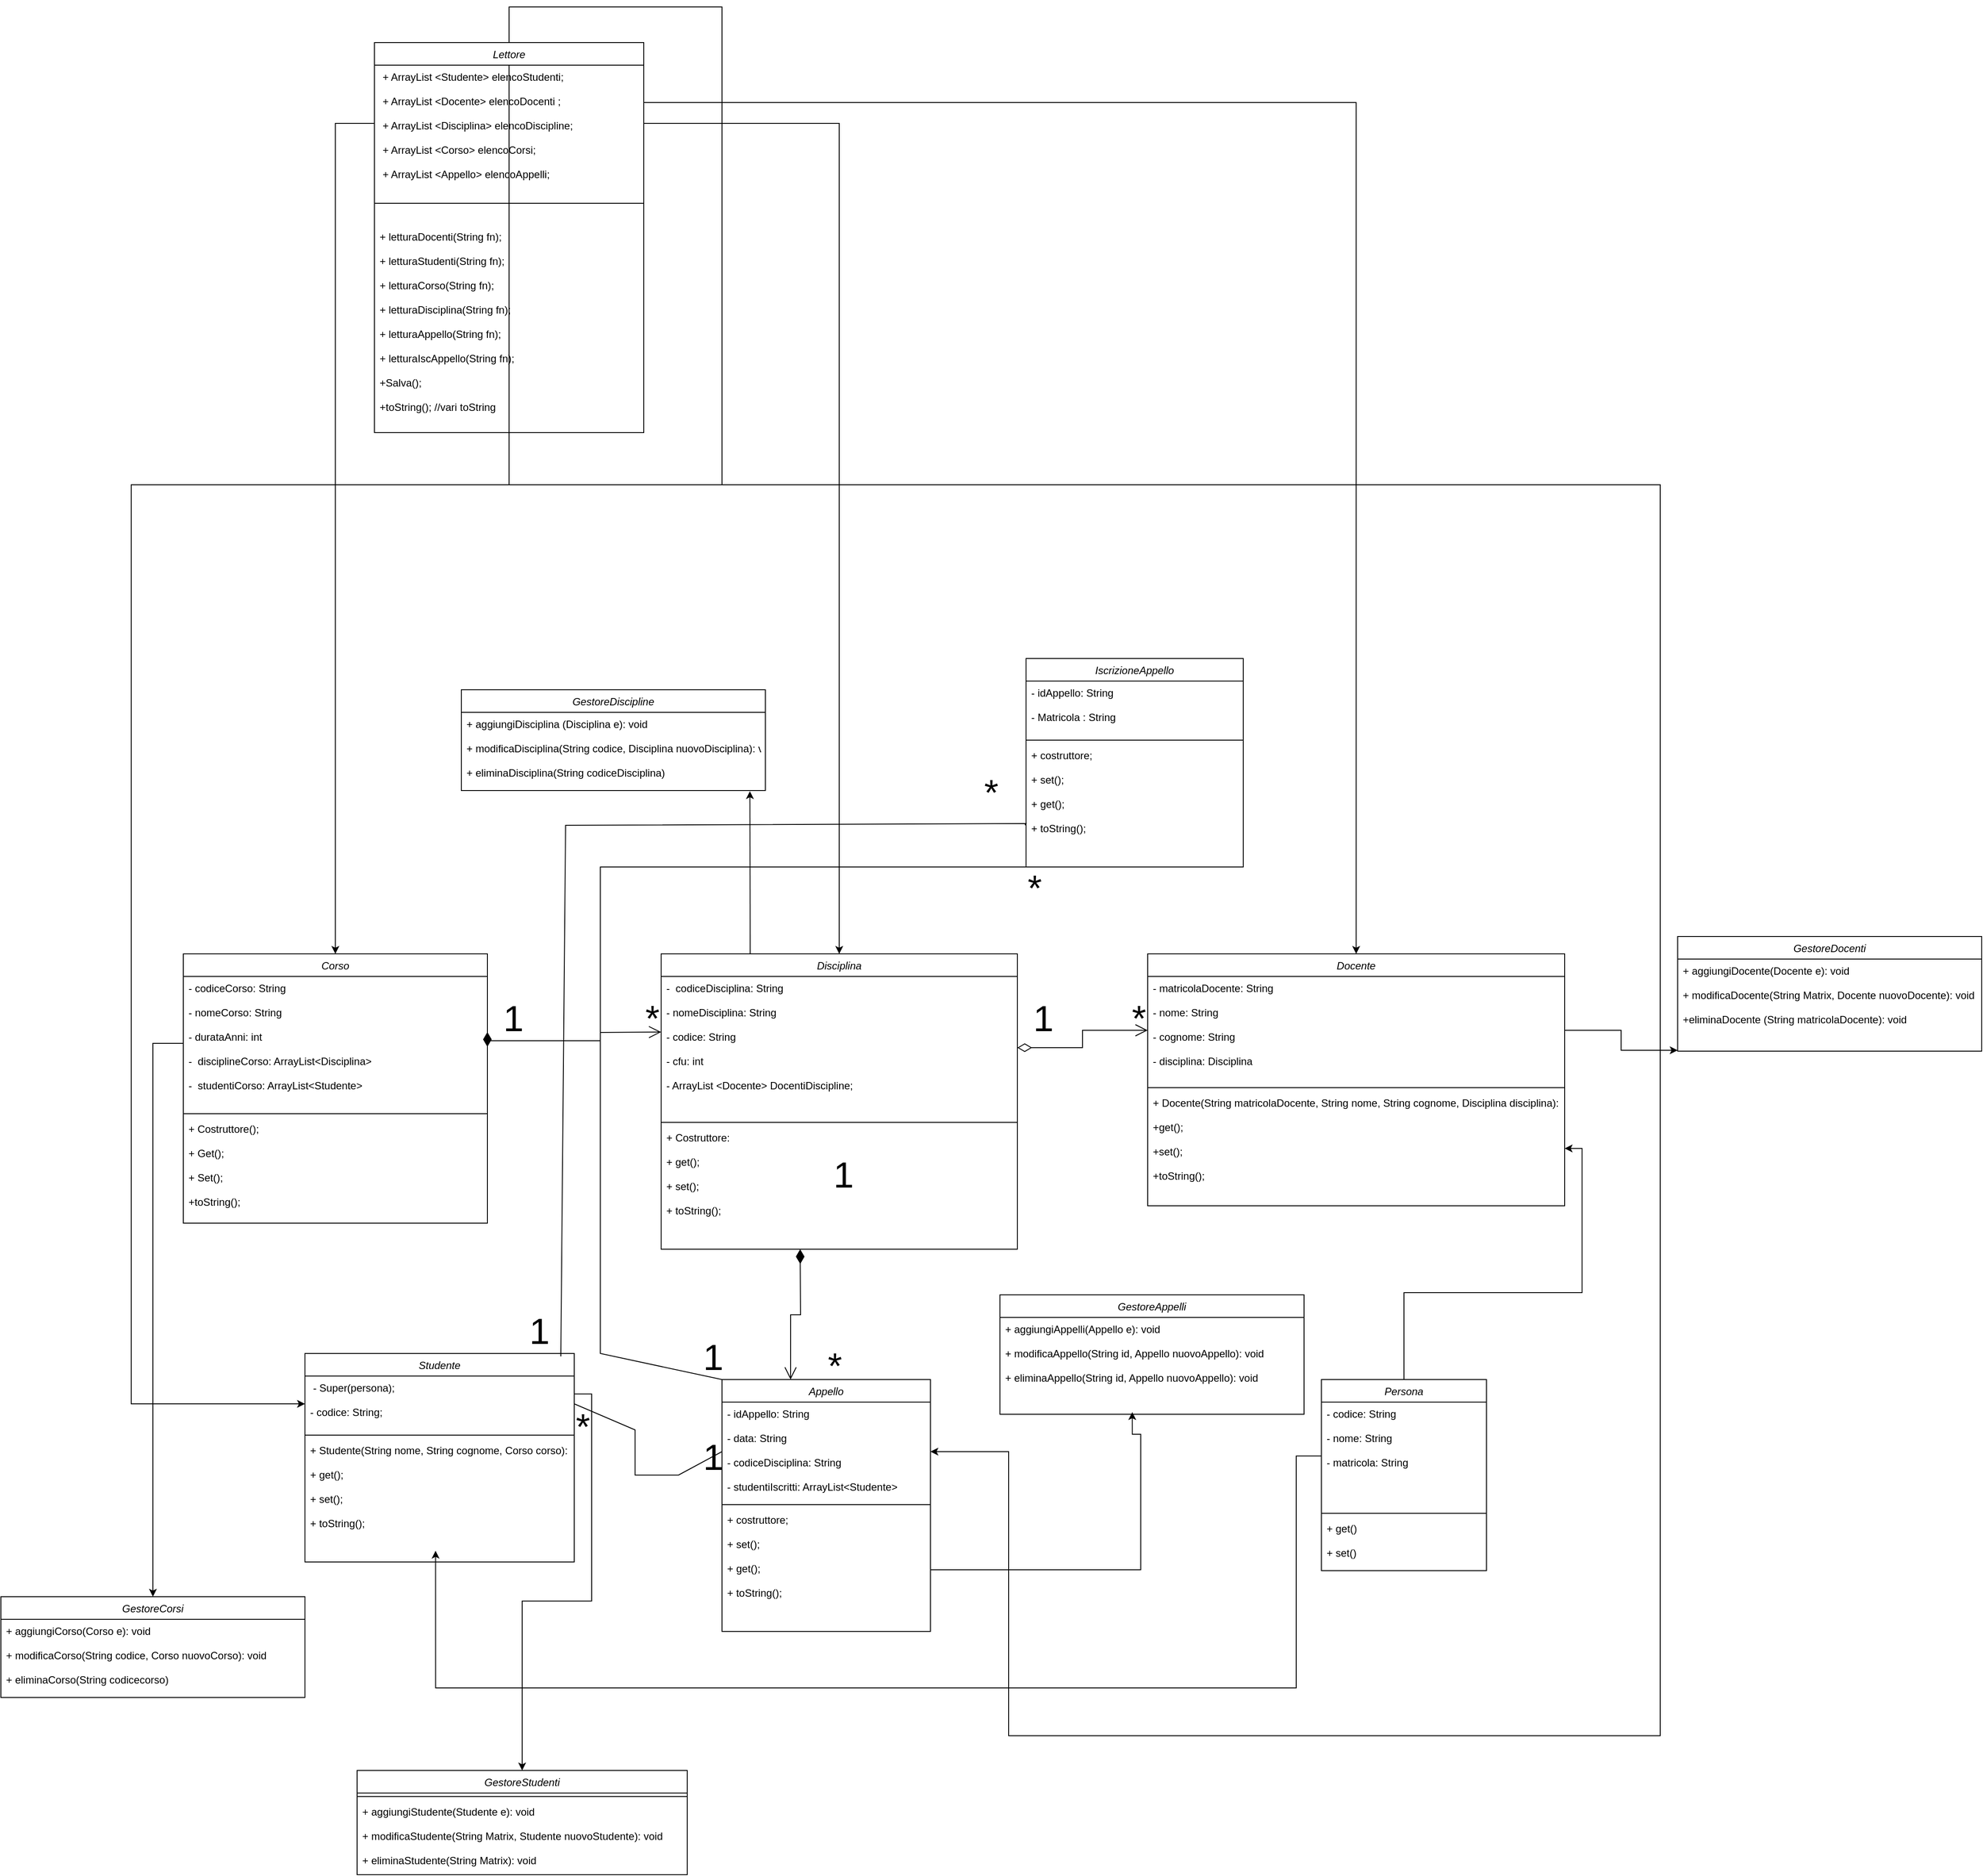 <mxfile version="27.0.6">
  <diagram id="C5RBs43oDa-KdzZeNtuy" name="Page-1">
    <mxGraphModel grid="1" page="1" gridSize="10" guides="1" tooltips="1" connect="1" arrows="1" fold="1" pageScale="1" pageWidth="827" pageHeight="1169" math="0" shadow="0">
      <root>
        <mxCell id="WIyWlLk6GJQsqaUBKTNV-0" />
        <mxCell id="WIyWlLk6GJQsqaUBKTNV-1" parent="WIyWlLk6GJQsqaUBKTNV-0" />
        <mxCell id="zkfFHV4jXpPFQw0GAbJ--0" value="Disciplina" style="swimlane;fontStyle=2;align=center;verticalAlign=top;childLayout=stackLayout;horizontal=1;startSize=26;horizontalStack=0;resizeParent=1;resizeLast=0;collapsible=1;marginBottom=0;rounded=0;shadow=0;strokeWidth=1;" vertex="1" parent="WIyWlLk6GJQsqaUBKTNV-1">
          <mxGeometry x="-50" y="-120" width="410" height="340" as="geometry">
            <mxRectangle x="230" y="140" width="160" height="26" as="alternateBounds" />
          </mxGeometry>
        </mxCell>
        <mxCell id="zkfFHV4jXpPFQw0GAbJ--1" value="-  codiceDisciplina: String&#xa;&#xa;- nomeDisciplina: String&#xa;&#xa;- codice: String&#xa;&#xa;- cfu: int &#xa;&#xa;- ArrayList &lt;Docente&gt; DocentiDiscipline;" style="text;align=left;verticalAlign=top;spacingLeft=4;spacingRight=4;overflow=hidden;rotatable=0;points=[[0,0.5],[1,0.5]];portConstraint=eastwest;" vertex="1" parent="zkfFHV4jXpPFQw0GAbJ--0">
          <mxGeometry y="26" width="410" height="164" as="geometry" />
        </mxCell>
        <mxCell id="zkfFHV4jXpPFQw0GAbJ--4" value="" style="line;html=1;strokeWidth=1;align=left;verticalAlign=middle;spacingTop=-1;spacingLeft=3;spacingRight=3;rotatable=0;labelPosition=right;points=[];portConstraint=eastwest;" vertex="1" parent="zkfFHV4jXpPFQw0GAbJ--0">
          <mxGeometry y="190" width="410" height="8" as="geometry" />
        </mxCell>
        <mxCell id="Ug77OD33-Xt861WnYOLY-26" value="" style="endArrow=open;html=1;endSize=12;startArrow=diamondThin;startSize=14;startFill=1;edgeStyle=orthogonalEdgeStyle;align=left;verticalAlign=bottom;rounded=0;entryX=0.329;entryY=0;entryDx=0;entryDy=0;entryPerimeter=0;" edge="1" parent="zkfFHV4jXpPFQw0GAbJ--0" target="B4jZNC6tcZOeHAw5ediB-4">
          <mxGeometry x="-1" y="3" relative="1" as="geometry">
            <mxPoint x="160" y="340" as="sourcePoint" />
            <mxPoint x="150" y="482.5" as="targetPoint" />
          </mxGeometry>
        </mxCell>
        <mxCell id="zkfFHV4jXpPFQw0GAbJ--5" value="+ Costruttore:&#xa;&#xa;+ get();&#xa;&#xa;+ set();&#xa;&#xa;+ toString();" style="text;align=left;verticalAlign=top;spacingLeft=4;spacingRight=4;overflow=hidden;rotatable=0;points=[[0,0.5],[1,0.5]];portConstraint=eastwest;" vertex="1" parent="zkfFHV4jXpPFQw0GAbJ--0">
          <mxGeometry y="198" width="410" height="112" as="geometry" />
        </mxCell>
        <mxCell id="B4jZNC6tcZOeHAw5ediB-12" value="Corso" style="swimlane;fontStyle=2;align=center;verticalAlign=top;childLayout=stackLayout;horizontal=1;startSize=26;horizontalStack=0;resizeParent=1;resizeLast=0;collapsible=1;marginBottom=0;rounded=0;shadow=0;strokeWidth=1;" vertex="1" parent="WIyWlLk6GJQsqaUBKTNV-1">
          <mxGeometry x="-600" y="-120" width="350" height="310" as="geometry">
            <mxRectangle x="230" y="140" width="160" height="26" as="alternateBounds" />
          </mxGeometry>
        </mxCell>
        <mxCell id="B4jZNC6tcZOeHAw5ediB-13" value="- codiceCorso: String&#xa;&#xa;- nomeCorso: String&#xa;&#xa;- durataAnni: int&#xa;&#xa;-  disciplineCorso: ArrayList&lt;Disciplina&gt;&#xa;&#xa;-  studentiCorso: ArrayList&lt;Studente&gt;&#xa;&#xa;&#xa;" style="text;align=left;verticalAlign=top;spacingLeft=4;spacingRight=4;overflow=hidden;rotatable=0;points=[[0,0.5],[1,0.5]];portConstraint=eastwest;" vertex="1" parent="B4jZNC6tcZOeHAw5ediB-12">
          <mxGeometry y="26" width="350" height="154" as="geometry" />
        </mxCell>
        <mxCell id="B4jZNC6tcZOeHAw5ediB-14" value="" style="line;html=1;strokeWidth=1;align=left;verticalAlign=middle;spacingTop=-1;spacingLeft=3;spacingRight=3;rotatable=0;labelPosition=right;points=[];portConstraint=eastwest;" vertex="1" parent="B4jZNC6tcZOeHAw5ediB-12">
          <mxGeometry y="180" width="350" height="8" as="geometry" />
        </mxCell>
        <mxCell id="B4jZNC6tcZOeHAw5ediB-15" value="+ Costruttore();&#xa;&#xa;+ Get();&#xa;&#xa;+ Set();&#xa;&#xa;+toString();" style="text;align=left;verticalAlign=top;spacingLeft=4;spacingRight=4;overflow=hidden;rotatable=0;points=[[0,0.5],[1,0.5]];portConstraint=eastwest;" vertex="1" parent="B4jZNC6tcZOeHAw5ediB-12">
          <mxGeometry y="188" width="350" height="122" as="geometry" />
        </mxCell>
        <mxCell id="B4jZNC6tcZOeHAw5ediB-16" value="Studente" style="swimlane;fontStyle=2;align=center;verticalAlign=top;childLayout=stackLayout;horizontal=1;startSize=26;horizontalStack=0;resizeParent=1;resizeLast=0;collapsible=1;marginBottom=0;rounded=0;shadow=0;strokeWidth=1;" vertex="1" parent="WIyWlLk6GJQsqaUBKTNV-1">
          <mxGeometry x="-460" y="340" width="310" height="240" as="geometry">
            <mxRectangle x="230" y="140" width="160" height="26" as="alternateBounds" />
          </mxGeometry>
        </mxCell>
        <mxCell id="B4jZNC6tcZOeHAw5ediB-17" value=" - Super(persona);&#xa;&#xa;- codice: String;" style="text;align=left;verticalAlign=top;spacingLeft=4;spacingRight=4;overflow=hidden;rotatable=0;points=[[0,0.5],[1,0.5]];portConstraint=eastwest;" vertex="1" parent="B4jZNC6tcZOeHAw5ediB-16">
          <mxGeometry y="26" width="310" height="64" as="geometry" />
        </mxCell>
        <mxCell id="B4jZNC6tcZOeHAw5ediB-18" value="" style="line;html=1;strokeWidth=1;align=left;verticalAlign=middle;spacingTop=-1;spacingLeft=3;spacingRight=3;rotatable=0;labelPosition=right;points=[];portConstraint=eastwest;" vertex="1" parent="B4jZNC6tcZOeHAw5ediB-16">
          <mxGeometry y="90" width="310" height="8" as="geometry" />
        </mxCell>
        <mxCell id="B4jZNC6tcZOeHAw5ediB-19" value="+ Studente(String nome, String cognome, Corso corso):&#xa;&#xa;+ get();&#xa;&#xa;+ set();&#xa;&#xa;+ toString();" style="text;align=left;verticalAlign=top;spacingLeft=4;spacingRight=4;overflow=hidden;rotatable=0;points=[[0,0.5],[1,0.5]];portConstraint=eastwest;" vertex="1" parent="B4jZNC6tcZOeHAw5ediB-16">
          <mxGeometry y="98" width="310" height="132" as="geometry" />
        </mxCell>
        <mxCell id="B4jZNC6tcZOeHAw5ediB-20" value="Docente" style="swimlane;fontStyle=2;align=center;verticalAlign=top;childLayout=stackLayout;horizontal=1;startSize=26;horizontalStack=0;resizeParent=1;resizeLast=0;collapsible=1;marginBottom=0;rounded=0;shadow=0;strokeWidth=1;" vertex="1" parent="WIyWlLk6GJQsqaUBKTNV-1">
          <mxGeometry x="510" y="-120" width="480" height="290" as="geometry">
            <mxRectangle x="230" y="140" width="160" height="26" as="alternateBounds" />
          </mxGeometry>
        </mxCell>
        <mxCell id="B4jZNC6tcZOeHAw5ediB-21" value="- matricolaDocente: String&#xa;&#xa;- nome: String&#xa;&#xa;- cognome: String&#xa;&#xa;- disciplina: Disciplina&#xa;&#xa;" style="text;align=left;verticalAlign=top;spacingLeft=4;spacingRight=4;overflow=hidden;rotatable=0;points=[[0,0.5],[1,0.5]];portConstraint=eastwest;" vertex="1" parent="B4jZNC6tcZOeHAw5ediB-20">
          <mxGeometry y="26" width="480" height="124" as="geometry" />
        </mxCell>
        <mxCell id="B4jZNC6tcZOeHAw5ediB-22" value="" style="line;html=1;strokeWidth=1;align=left;verticalAlign=middle;spacingTop=-1;spacingLeft=3;spacingRight=3;rotatable=0;labelPosition=right;points=[];portConstraint=eastwest;" vertex="1" parent="B4jZNC6tcZOeHAw5ediB-20">
          <mxGeometry y="150" width="480" height="8" as="geometry" />
        </mxCell>
        <mxCell id="B4jZNC6tcZOeHAw5ediB-23" value="+ Docente(String matricolaDocente, String nome, String cognome, Disciplina disciplina):&#xa;&#xa;+get();&#xa;&#xa;+set();&#xa;&#xa;+toString();" style="text;align=left;verticalAlign=top;spacingLeft=4;spacingRight=4;overflow=hidden;rotatable=0;points=[[0,0.5],[1,0.5]];portConstraint=eastwest;" vertex="1" parent="B4jZNC6tcZOeHAw5ediB-20">
          <mxGeometry y="158" width="480" height="132" as="geometry" />
        </mxCell>
        <mxCell id="B4jZNC6tcZOeHAw5ediB-4" value="Appello" style="swimlane;fontStyle=2;align=center;verticalAlign=top;childLayout=stackLayout;horizontal=1;startSize=26;horizontalStack=0;resizeParent=1;resizeLast=0;collapsible=1;marginBottom=0;rounded=0;shadow=0;strokeWidth=1;" vertex="1" parent="WIyWlLk6GJQsqaUBKTNV-1">
          <mxGeometry x="20" y="370" width="240" height="290" as="geometry">
            <mxRectangle x="230" y="140" width="160" height="26" as="alternateBounds" />
          </mxGeometry>
        </mxCell>
        <mxCell id="B4jZNC6tcZOeHAw5ediB-5" value="- idAppello: String&#xa;&#xa;- data: String&#xa;&#xa;- codiceDisciplina: String&#xa;&#xa;- studentiIscritti: ArrayList&lt;Studente&gt;&#xa;&#xa;&#xa;&#xa;&#xa;" style="text;align=left;verticalAlign=top;spacingLeft=4;spacingRight=4;overflow=hidden;rotatable=0;points=[[0,0.5],[1,0.5]];portConstraint=eastwest;" vertex="1" parent="B4jZNC6tcZOeHAw5ediB-4">
          <mxGeometry y="26" width="240" height="114" as="geometry" />
        </mxCell>
        <mxCell id="B4jZNC6tcZOeHAw5ediB-6" value="" style="line;html=1;strokeWidth=1;align=left;verticalAlign=middle;spacingTop=-1;spacingLeft=3;spacingRight=3;rotatable=0;labelPosition=right;points=[];portConstraint=eastwest;" vertex="1" parent="B4jZNC6tcZOeHAw5ediB-4">
          <mxGeometry y="140" width="240" height="8" as="geometry" />
        </mxCell>
        <mxCell id="B4jZNC6tcZOeHAw5ediB-7" value="+ costruttore;&#xa;&#xa;+ set();&#xa;&#xa;+ get();&#xa;&#xa;+ toString();" style="text;align=left;verticalAlign=top;spacingLeft=4;spacingRight=4;overflow=hidden;rotatable=0;points=[[0,0.5],[1,0.5]];portConstraint=eastwest;" vertex="1" parent="B4jZNC6tcZOeHAw5ediB-4">
          <mxGeometry y="148" width="240" height="142" as="geometry" />
        </mxCell>
        <mxCell id="Z2SYOrlgfdbO6bevWTvm-11" style="edgeStyle=orthogonalEdgeStyle;rounded=0;orthogonalLoop=1;jettySize=auto;html=1;exitX=0.5;exitY=0;exitDx=0;exitDy=0;" edge="1" parent="WIyWlLk6GJQsqaUBKTNV-1" source="Z2SYOrlgfdbO6bevWTvm-2" target="B4jZNC6tcZOeHAw5ediB-23">
          <mxGeometry relative="1" as="geometry" />
        </mxCell>
        <mxCell id="Z2SYOrlgfdbO6bevWTvm-2" value="Persona" style="swimlane;fontStyle=2;align=center;verticalAlign=top;childLayout=stackLayout;horizontal=1;startSize=26;horizontalStack=0;resizeParent=1;resizeLast=0;collapsible=1;marginBottom=0;rounded=0;shadow=0;strokeWidth=1;" vertex="1" parent="WIyWlLk6GJQsqaUBKTNV-1">
          <mxGeometry x="710" y="370" width="190" height="220" as="geometry">
            <mxRectangle x="230" y="140" width="160" height="26" as="alternateBounds" />
          </mxGeometry>
        </mxCell>
        <mxCell id="Z2SYOrlgfdbO6bevWTvm-3" value="- codice: String&#xa;&#xa;- nome: String&#xa;&#xa;- matricola: String" style="text;align=left;verticalAlign=top;spacingLeft=4;spacingRight=4;overflow=hidden;rotatable=0;points=[[0,0.5],[1,0.5]];portConstraint=eastwest;" vertex="1" parent="Z2SYOrlgfdbO6bevWTvm-2">
          <mxGeometry y="26" width="190" height="124" as="geometry" />
        </mxCell>
        <mxCell id="Z2SYOrlgfdbO6bevWTvm-4" value="" style="line;html=1;strokeWidth=1;align=left;verticalAlign=middle;spacingTop=-1;spacingLeft=3;spacingRight=3;rotatable=0;labelPosition=right;points=[];portConstraint=eastwest;" vertex="1" parent="Z2SYOrlgfdbO6bevWTvm-2">
          <mxGeometry y="150" width="190" height="8" as="geometry" />
        </mxCell>
        <mxCell id="Z2SYOrlgfdbO6bevWTvm-5" value="+ get()&#xa;&#xa;+ set()" style="text;align=left;verticalAlign=top;spacingLeft=4;spacingRight=4;overflow=hidden;rotatable=0;points=[[0,0.5],[1,0.5]];portConstraint=eastwest;" vertex="1" parent="Z2SYOrlgfdbO6bevWTvm-2">
          <mxGeometry y="158" width="190" height="62" as="geometry" />
        </mxCell>
        <mxCell id="Z2SYOrlgfdbO6bevWTvm-12" style="edgeStyle=orthogonalEdgeStyle;rounded=0;orthogonalLoop=1;jettySize=auto;html=1;exitX=0;exitY=0.5;exitDx=0;exitDy=0;entryX=0.485;entryY=0.978;entryDx=0;entryDy=0;entryPerimeter=0;" edge="1" parent="WIyWlLk6GJQsqaUBKTNV-1" source="Z2SYOrlgfdbO6bevWTvm-3" target="B4jZNC6tcZOeHAw5ediB-19">
          <mxGeometry relative="1" as="geometry">
            <mxPoint x="-530" y="550" as="targetPoint" />
            <Array as="points">
              <mxPoint x="681" y="458" />
              <mxPoint x="681" y="725" />
              <mxPoint x="-310" y="725" />
            </Array>
          </mxGeometry>
        </mxCell>
        <mxCell id="Z2SYOrlgfdbO6bevWTvm-19" value="1" style="text;strokeColor=none;align=center;fillColor=none;html=1;verticalAlign=middle;whiteSpace=wrap;rounded=0;fontSize=42;" vertex="1" parent="WIyWlLk6GJQsqaUBKTNV-1">
          <mxGeometry x="-250" y="-60" width="60" height="30" as="geometry" />
        </mxCell>
        <mxCell id="Z2SYOrlgfdbO6bevWTvm-20" value="*" style="text;strokeColor=none;align=center;fillColor=none;html=1;verticalAlign=middle;whiteSpace=wrap;rounded=0;strokeWidth=4;fontSize=42;" vertex="1" parent="WIyWlLk6GJQsqaUBKTNV-1">
          <mxGeometry x="-90" y="-60" width="60" height="30" as="geometry" />
        </mxCell>
        <mxCell id="Z2SYOrlgfdbO6bevWTvm-22" value="1" style="text;strokeColor=none;align=center;fillColor=none;html=1;verticalAlign=middle;whiteSpace=wrap;rounded=0;fontSize=42;" vertex="1" parent="WIyWlLk6GJQsqaUBKTNV-1">
          <mxGeometry x="360" y="-60" width="60" height="30" as="geometry" />
        </mxCell>
        <mxCell id="Z2SYOrlgfdbO6bevWTvm-23" value="*" style="text;strokeColor=none;align=center;fillColor=none;html=1;verticalAlign=middle;whiteSpace=wrap;rounded=0;strokeWidth=4;fontSize=42;" vertex="1" parent="WIyWlLk6GJQsqaUBKTNV-1">
          <mxGeometry x="470" y="-60" width="60" height="30" as="geometry" />
        </mxCell>
        <mxCell id="Z2SYOrlgfdbO6bevWTvm-29" value="" style="endArrow=none;html=1;rounded=0;exitX=1;exitY=0.5;exitDx=0;exitDy=0;entryX=0;entryY=0.5;entryDx=0;entryDy=0;" edge="1" parent="WIyWlLk6GJQsqaUBKTNV-1" source="B4jZNC6tcZOeHAw5ediB-17" target="B4jZNC6tcZOeHAw5ediB-5">
          <mxGeometry width="50" height="50" relative="1" as="geometry">
            <mxPoint x="210" y="290" as="sourcePoint" />
            <mxPoint x="260" y="240" as="targetPoint" />
            <Array as="points">
              <mxPoint x="-80" y="428" />
              <mxPoint x="-80" y="480" />
              <mxPoint x="-30" y="480" />
            </Array>
          </mxGeometry>
        </mxCell>
        <mxCell id="Ug77OD33-Xt861WnYOLY-17" style="edgeStyle=orthogonalEdgeStyle;rounded=0;orthogonalLoop=1;jettySize=auto;html=1;entryX=0.5;entryY=0;entryDx=0;entryDy=0;exitX=0.999;exitY=0.322;exitDx=0;exitDy=0;exitPerimeter=0;" edge="1" parent="WIyWlLk6GJQsqaUBKTNV-1" source="B4jZNC6tcZOeHAw5ediB-17" target="Ug77OD33-Xt861WnYOLY-8">
          <mxGeometry relative="1" as="geometry" />
        </mxCell>
        <mxCell id="Z2SYOrlgfdbO6bevWTvm-31" value="*" style="text;strokeColor=none;align=center;fillColor=none;html=1;verticalAlign=middle;whiteSpace=wrap;rounded=0;strokeWidth=4;fontSize=42;" vertex="1" parent="WIyWlLk6GJQsqaUBKTNV-1">
          <mxGeometry x="-170" y="410" width="60" height="30" as="geometry" />
        </mxCell>
        <mxCell id="Z2SYOrlgfdbO6bevWTvm-32" value="1" style="text;strokeColor=none;align=center;fillColor=none;html=1;verticalAlign=middle;whiteSpace=wrap;rounded=0;fontSize=42;" vertex="1" parent="WIyWlLk6GJQsqaUBKTNV-1">
          <mxGeometry x="130" y="120" width="60" height="30" as="geometry" />
        </mxCell>
        <mxCell id="Z2SYOrlgfdbO6bevWTvm-33" value="*" style="text;strokeColor=none;align=center;fillColor=none;html=1;verticalAlign=middle;whiteSpace=wrap;rounded=0;strokeWidth=4;fontSize=42;" vertex="1" parent="WIyWlLk6GJQsqaUBKTNV-1">
          <mxGeometry x="120" y="340" width="60" height="30" as="geometry" />
        </mxCell>
        <mxCell id="Z2SYOrlgfdbO6bevWTvm-36" value="1" style="text;strokeColor=none;align=center;fillColor=none;html=1;verticalAlign=middle;whiteSpace=wrap;rounded=0;strokeWidth=4;fontSize=42;" vertex="1" parent="WIyWlLk6GJQsqaUBKTNV-1">
          <mxGeometry x="-20" y="445" width="60" height="30" as="geometry" />
        </mxCell>
        <mxCell id="Z2SYOrlgfdbO6bevWTvm-44" style="edgeStyle=orthogonalEdgeStyle;rounded=0;orthogonalLoop=1;jettySize=auto;html=1;exitX=0.5;exitY=0;exitDx=0;exitDy=0;entryX=0;entryY=0.5;entryDx=0;entryDy=0;" edge="1" parent="WIyWlLk6GJQsqaUBKTNV-1" source="Z2SYOrlgfdbO6bevWTvm-37" target="B4jZNC6tcZOeHAw5ediB-17">
          <mxGeometry relative="1" as="geometry">
            <mxPoint x="-670" y="281.429" as="targetPoint" />
            <Array as="points">
              <mxPoint x="175" y="-660" />
              <mxPoint x="-660" y="-660" />
              <mxPoint x="-660" y="428" />
            </Array>
          </mxGeometry>
        </mxCell>
        <mxCell id="Z2SYOrlgfdbO6bevWTvm-45" style="edgeStyle=orthogonalEdgeStyle;rounded=0;orthogonalLoop=1;jettySize=auto;html=1;exitX=0.5;exitY=0;exitDx=0;exitDy=0;entryX=1;entryY=0.5;entryDx=0;entryDy=0;" edge="1" parent="WIyWlLk6GJQsqaUBKTNV-1" source="Z2SYOrlgfdbO6bevWTvm-37" target="B4jZNC6tcZOeHAw5ediB-5">
          <mxGeometry relative="1" as="geometry">
            <Array as="points">
              <mxPoint x="-225" y="-1210" />
              <mxPoint x="20" y="-1210" />
              <mxPoint x="20" y="-660" />
              <mxPoint x="1100" y="-660" />
              <mxPoint x="1100" y="780" />
              <mxPoint x="350" y="780" />
              <mxPoint x="350" y="453" />
            </Array>
          </mxGeometry>
        </mxCell>
        <mxCell id="Z2SYOrlgfdbO6bevWTvm-37" value="Lettore" style="swimlane;fontStyle=2;align=center;verticalAlign=top;childLayout=stackLayout;horizontal=1;startSize=26;horizontalStack=0;resizeParent=1;resizeLast=0;collapsible=1;marginBottom=0;rounded=0;shadow=0;strokeWidth=1;" vertex="1" parent="WIyWlLk6GJQsqaUBKTNV-1">
          <mxGeometry x="-380" y="-1169" width="310" height="449" as="geometry">
            <mxRectangle x="230" y="140" width="160" height="26" as="alternateBounds" />
          </mxGeometry>
        </mxCell>
        <mxCell id="Z2SYOrlgfdbO6bevWTvm-38" value=" + ArrayList &lt;Studente&gt; elencoStudenti;&#xa;&#xa; + ArrayList &lt;Docente&gt; elencoDocenti ;&#xa;&#xa; + ArrayList &lt;Disciplina&gt; elencoDiscipline; &#xa;&#xa; + ArrayList &lt;Corso&gt; elencoCorsi; &#xa;&#xa; + ArrayList &lt;Appello&gt; elencoAppelli; &#xa;&#xa; + ArrayList &lt;IscrizioneAppello&gt; elencoIscAppelli; " style="text;align=left;verticalAlign=top;spacingLeft=4;spacingRight=4;overflow=hidden;rotatable=0;points=[[0,0.5],[1,0.5]];portConstraint=eastwest;" vertex="1" parent="Z2SYOrlgfdbO6bevWTvm-37">
          <mxGeometry y="26" width="310" height="134" as="geometry" />
        </mxCell>
        <mxCell id="Z2SYOrlgfdbO6bevWTvm-39" value="" style="line;html=1;strokeWidth=1;align=left;verticalAlign=middle;spacingTop=-1;spacingLeft=3;spacingRight=3;rotatable=0;labelPosition=right;points=[];portConstraint=eastwest;" vertex="1" parent="Z2SYOrlgfdbO6bevWTvm-37">
          <mxGeometry y="160" width="310" height="50" as="geometry" />
        </mxCell>
        <mxCell id="Z2SYOrlgfdbO6bevWTvm-40" value="+ letturaDocenti(String fn);&#xa;&#xa;+ letturaStudenti(String fn);&#xa;&#xa;+ letturaCorso(String fn);&#xa;&#xa;+ letturaDisciplina(String fn);&#xa;&#xa;+ letturaAppello(String fn);&#xa;&#xa;+ letturaIscAppello(String fn);&#xa;&#xa;+Salva();&#xa;&#xa;+toString(); //vari toString" style="text;align=left;verticalAlign=top;spacingLeft=4;spacingRight=4;overflow=hidden;rotatable=0;points=[[0,0.5],[1,0.5]];portConstraint=eastwest;" vertex="1" parent="Z2SYOrlgfdbO6bevWTvm-37">
          <mxGeometry y="210" width="310" height="230" as="geometry" />
        </mxCell>
        <mxCell id="Z2SYOrlgfdbO6bevWTvm-41" style="edgeStyle=orthogonalEdgeStyle;rounded=0;orthogonalLoop=1;jettySize=auto;html=1;exitX=0;exitY=0.5;exitDx=0;exitDy=0;" edge="1" parent="WIyWlLk6GJQsqaUBKTNV-1" source="Z2SYOrlgfdbO6bevWTvm-38" target="B4jZNC6tcZOeHAw5ediB-12">
          <mxGeometry relative="1" as="geometry" />
        </mxCell>
        <mxCell id="Z2SYOrlgfdbO6bevWTvm-42" style="edgeStyle=orthogonalEdgeStyle;rounded=0;orthogonalLoop=1;jettySize=auto;html=1;entryX=0.5;entryY=0;entryDx=0;entryDy=0;exitX=1;exitY=0.5;exitDx=0;exitDy=0;" edge="1" parent="WIyWlLk6GJQsqaUBKTNV-1" source="Z2SYOrlgfdbO6bevWTvm-38" target="zkfFHV4jXpPFQw0GAbJ--0">
          <mxGeometry relative="1" as="geometry">
            <mxPoint x="370" y="-380" as="sourcePoint" />
          </mxGeometry>
        </mxCell>
        <mxCell id="Z2SYOrlgfdbO6bevWTvm-43" style="edgeStyle=orthogonalEdgeStyle;rounded=0;orthogonalLoop=1;jettySize=auto;html=1;exitX=1;exitY=0.5;exitDx=0;exitDy=0;entryX=0.5;entryY=0;entryDx=0;entryDy=0;" edge="1" parent="WIyWlLk6GJQsqaUBKTNV-1" source="Z2SYOrlgfdbO6bevWTvm-38" target="B4jZNC6tcZOeHAw5ediB-20">
          <mxGeometry relative="1" as="geometry">
            <Array as="points">
              <mxPoint x="-70" y="-1100" />
              <mxPoint x="750" y="-1100" />
            </Array>
          </mxGeometry>
        </mxCell>
        <mxCell id="Ug77OD33-Xt861WnYOLY-0" value="GestoreAppelli" style="swimlane;fontStyle=2;align=center;verticalAlign=top;childLayout=stackLayout;horizontal=1;startSize=26;horizontalStack=0;resizeParent=1;resizeLast=0;collapsible=1;marginBottom=0;rounded=0;shadow=0;strokeWidth=1;" vertex="1" parent="WIyWlLk6GJQsqaUBKTNV-1">
          <mxGeometry x="340" y="272.5" width="350" height="137.5" as="geometry">
            <mxRectangle x="230" y="140" width="160" height="26" as="alternateBounds" />
          </mxGeometry>
        </mxCell>
        <mxCell id="Ug77OD33-Xt861WnYOLY-3" value="+ aggiungiAppelli(Appello e): void &#xa;&#xa;+ modificaAppello(String id, Appello nuovoAppello): void&#xa;&#xa;+ eliminaAppello(String id, Appello nuovoAppello): void" style="text;align=left;verticalAlign=top;spacingLeft=4;spacingRight=4;overflow=hidden;rotatable=0;points=[[0,0.5],[1,0.5]];portConstraint=eastwest;" vertex="1" parent="Ug77OD33-Xt861WnYOLY-0">
          <mxGeometry y="26" width="350" height="110" as="geometry" />
        </mxCell>
        <mxCell id="Ug77OD33-Xt861WnYOLY-4" value="GestoreDocenti" style="swimlane;fontStyle=2;align=center;verticalAlign=top;childLayout=stackLayout;horizontal=1;startSize=26;horizontalStack=0;resizeParent=1;resizeLast=0;collapsible=1;marginBottom=0;rounded=0;shadow=0;strokeWidth=1;" vertex="1" parent="WIyWlLk6GJQsqaUBKTNV-1">
          <mxGeometry x="1120" y="-140" width="350" height="132" as="geometry">
            <mxRectangle x="230" y="140" width="160" height="26" as="alternateBounds" />
          </mxGeometry>
        </mxCell>
        <mxCell id="Ug77OD33-Xt861WnYOLY-7" value="+ aggiungiDocente(Docente e): void &#xa;&#xa;+ modificaDocente(String Matrix, Docente nuovoDocente): void&#xa;&#xa;+eliminaDocente (String matricolaDocente): void" style="text;align=left;verticalAlign=top;spacingLeft=4;spacingRight=4;overflow=hidden;rotatable=0;points=[[0,0.5],[1,0.5]];portConstraint=eastwest;" vertex="1" parent="Ug77OD33-Xt861WnYOLY-4">
          <mxGeometry y="26" width="350" height="104" as="geometry" />
        </mxCell>
        <mxCell id="Ug77OD33-Xt861WnYOLY-5" value="&#xa;" style="text;align=left;verticalAlign=top;spacingLeft=4;spacingRight=4;overflow=hidden;rotatable=0;points=[[0,0.5],[1,0.5]];portConstraint=eastwest;" vertex="1" parent="Ug77OD33-Xt861WnYOLY-4">
          <mxGeometry y="130" width="350" height="2" as="geometry" />
        </mxCell>
        <mxCell id="Ug77OD33-Xt861WnYOLY-8" value="GestoreStudenti" style="swimlane;fontStyle=2;align=center;verticalAlign=top;childLayout=stackLayout;horizontal=1;startSize=26;horizontalStack=0;resizeParent=1;resizeLast=0;collapsible=1;marginBottom=0;rounded=0;shadow=0;strokeWidth=1;" vertex="1" parent="WIyWlLk6GJQsqaUBKTNV-1">
          <mxGeometry x="-400" y="820" width="380" height="120" as="geometry">
            <mxRectangle x="230" y="140" width="160" height="26" as="alternateBounds" />
          </mxGeometry>
        </mxCell>
        <mxCell id="Ug77OD33-Xt861WnYOLY-10" value="" style="line;html=1;strokeWidth=1;align=left;verticalAlign=middle;spacingTop=-1;spacingLeft=3;spacingRight=3;rotatable=0;labelPosition=right;points=[];portConstraint=eastwest;" vertex="1" parent="Ug77OD33-Xt861WnYOLY-8">
          <mxGeometry y="26" width="380" height="8" as="geometry" />
        </mxCell>
        <mxCell id="Ug77OD33-Xt861WnYOLY-11" value="+ aggiungiStudente(Studente e): void &#xa;&#xa;+ modificaStudente(String Matrix, Studente nuovoStudente): void&#xa;&#xa;+ eliminaStudente(String Matrix): void" style="text;align=left;verticalAlign=top;spacingLeft=4;spacingRight=4;overflow=hidden;rotatable=0;points=[[0,0.5],[1,0.5]];portConstraint=eastwest;" vertex="1" parent="Ug77OD33-Xt861WnYOLY-8">
          <mxGeometry y="34" width="380" height="82" as="geometry" />
        </mxCell>
        <mxCell id="Ug77OD33-Xt861WnYOLY-12" value="GestoreCorsi" style="swimlane;fontStyle=2;align=center;verticalAlign=top;childLayout=stackLayout;horizontal=1;startSize=26;horizontalStack=0;resizeParent=1;resizeLast=0;collapsible=1;marginBottom=0;rounded=0;shadow=0;strokeWidth=1;" vertex="1" parent="WIyWlLk6GJQsqaUBKTNV-1">
          <mxGeometry x="-810" y="620" width="350" height="116" as="geometry">
            <mxRectangle x="230" y="140" width="160" height="26" as="alternateBounds" />
          </mxGeometry>
        </mxCell>
        <mxCell id="Ug77OD33-Xt861WnYOLY-15" value="+ aggiungiCorso(Corso e): void &#xa;&#xa;+ modificaCorso(String codice, Corso nuovoCorso): void&#xa;&#xa;+ eliminaCorso(String codicecorso)" style="text;align=left;verticalAlign=top;spacingLeft=4;spacingRight=4;overflow=hidden;rotatable=0;points=[[0,0.5],[1,0.5]];portConstraint=eastwest;" vertex="1" parent="Ug77OD33-Xt861WnYOLY-12">
          <mxGeometry y="26" width="350" height="90" as="geometry" />
        </mxCell>
        <mxCell id="Ug77OD33-Xt861WnYOLY-16" style="edgeStyle=orthogonalEdgeStyle;rounded=0;orthogonalLoop=1;jettySize=auto;html=1;exitX=0;exitY=0.5;exitDx=0;exitDy=0;entryX=0.5;entryY=0;entryDx=0;entryDy=0;" edge="1" parent="WIyWlLk6GJQsqaUBKTNV-1" source="B4jZNC6tcZOeHAw5ediB-13" target="Ug77OD33-Xt861WnYOLY-12">
          <mxGeometry relative="1" as="geometry">
            <mxPoint x="-630" y="-20" as="targetPoint" />
          </mxGeometry>
        </mxCell>
        <mxCell id="Ug77OD33-Xt861WnYOLY-18" style="edgeStyle=orthogonalEdgeStyle;rounded=0;orthogonalLoop=1;jettySize=auto;html=1;exitX=1;exitY=0.5;exitDx=0;exitDy=0;entryX=0.435;entryY=0.991;entryDx=0;entryDy=0;entryPerimeter=0;" edge="1" parent="WIyWlLk6GJQsqaUBKTNV-1" source="B4jZNC6tcZOeHAw5ediB-7" target="Ug77OD33-Xt861WnYOLY-3">
          <mxGeometry relative="1" as="geometry">
            <mxPoint x="280.0" y="600" as="targetPoint" />
            <Array as="points">
              <mxPoint x="502" y="589" />
              <mxPoint x="502" y="433" />
            </Array>
          </mxGeometry>
        </mxCell>
        <mxCell id="Ug77OD33-Xt861WnYOLY-19" style="edgeStyle=orthogonalEdgeStyle;rounded=0;orthogonalLoop=1;jettySize=auto;html=1;" edge="1" parent="WIyWlLk6GJQsqaUBKTNV-1" source="B4jZNC6tcZOeHAw5ediB-21" target="Ug77OD33-Xt861WnYOLY-5">
          <mxGeometry relative="1" as="geometry" />
        </mxCell>
        <mxCell id="Ug77OD33-Xt861WnYOLY-23" value="" style="endArrow=open;html=1;endSize=12;startArrow=diamondThin;startSize=14;startFill=0;edgeStyle=orthogonalEdgeStyle;align=left;verticalAlign=bottom;rounded=0;entryX=0;entryY=0.5;entryDx=0;entryDy=0;exitX=1;exitY=0.5;exitDx=0;exitDy=0;" edge="1" parent="WIyWlLk6GJQsqaUBKTNV-1" source="zkfFHV4jXpPFQw0GAbJ--1" target="B4jZNC6tcZOeHAw5ediB-21">
          <mxGeometry x="-1" y="3" relative="1" as="geometry">
            <mxPoint x="140" y="100" as="sourcePoint" />
            <mxPoint x="300" y="100" as="targetPoint" />
          </mxGeometry>
        </mxCell>
        <mxCell id="Ug77OD33-Xt861WnYOLY-25" value="" style="endArrow=open;html=1;endSize=12;startArrow=diamondThin;startSize=14;startFill=1;edgeStyle=orthogonalEdgeStyle;align=left;verticalAlign=bottom;rounded=0;exitX=0;exitY=1;exitDx=0;exitDy=0;" edge="1" parent="WIyWlLk6GJQsqaUBKTNV-1" source="Z2SYOrlgfdbO6bevWTvm-19">
          <mxGeometry x="-1" y="3" relative="1" as="geometry">
            <mxPoint x="-210" y="-30" as="sourcePoint" />
            <mxPoint x="-50" y="-30" as="targetPoint" />
          </mxGeometry>
        </mxCell>
        <mxCell id="PUhGINWs9bnWrgxFATuM-0" value="IscrizioneAppello" style="swimlane;fontStyle=2;align=center;verticalAlign=top;childLayout=stackLayout;horizontal=1;startSize=26;horizontalStack=0;resizeParent=1;resizeLast=0;collapsible=1;marginBottom=0;rounded=0;shadow=0;strokeWidth=1;" vertex="1" parent="WIyWlLk6GJQsqaUBKTNV-1">
          <mxGeometry x="370" y="-460" width="250" height="240" as="geometry">
            <mxRectangle x="230" y="140" width="160" height="26" as="alternateBounds" />
          </mxGeometry>
        </mxCell>
        <mxCell id="PUhGINWs9bnWrgxFATuM-1" value="- idAppello: String&#xa;&#xa;- Matricola : String&#xa;&#xa;&#xa;&#xa;" style="text;align=left;verticalAlign=top;spacingLeft=4;spacingRight=4;overflow=hidden;rotatable=0;points=[[0,0.5],[1,0.5]];portConstraint=eastwest;" vertex="1" parent="PUhGINWs9bnWrgxFATuM-0">
          <mxGeometry y="26" width="250" height="64" as="geometry" />
        </mxCell>
        <mxCell id="PUhGINWs9bnWrgxFATuM-2" value="" style="line;html=1;strokeWidth=1;align=left;verticalAlign=middle;spacingTop=-1;spacingLeft=3;spacingRight=3;rotatable=0;labelPosition=right;points=[];portConstraint=eastwest;" vertex="1" parent="PUhGINWs9bnWrgxFATuM-0">
          <mxGeometry y="90" width="250" height="8" as="geometry" />
        </mxCell>
        <mxCell id="PUhGINWs9bnWrgxFATuM-3" value="+ costruttore;&#xa;&#xa;+ set();&#xa;&#xa;+ get();&#xa;&#xa;+ toString();" style="text;align=left;verticalAlign=top;spacingLeft=4;spacingRight=4;overflow=hidden;rotatable=0;points=[[0,0.5],[1,0.5]];portConstraint=eastwest;" vertex="1" parent="PUhGINWs9bnWrgxFATuM-0">
          <mxGeometry y="98" width="250" height="122" as="geometry" />
        </mxCell>
        <mxCell id="PUhGINWs9bnWrgxFATuM-5" value="" style="endArrow=none;html=1;rounded=0;entryX=-0.005;entryY=0.769;entryDx=0;entryDy=0;entryPerimeter=0;exitX=0.95;exitY=0.014;exitDx=0;exitDy=0;exitPerimeter=0;" edge="1" parent="WIyWlLk6GJQsqaUBKTNV-1" source="B4jZNC6tcZOeHAw5ediB-16" target="PUhGINWs9bnWrgxFATuM-3">
          <mxGeometry width="50" height="50" relative="1" as="geometry">
            <mxPoint x="390" y="-20" as="sourcePoint" />
            <mxPoint x="440" y="-70" as="targetPoint" />
            <Array as="points">
              <mxPoint x="-160" y="-268" />
              <mxPoint x="370" y="-270" />
            </Array>
          </mxGeometry>
        </mxCell>
        <mxCell id="PUhGINWs9bnWrgxFATuM-6" value="1" style="text;strokeColor=none;align=center;fillColor=none;html=1;verticalAlign=middle;whiteSpace=wrap;rounded=0;fontSize=42;" vertex="1" parent="WIyWlLk6GJQsqaUBKTNV-1">
          <mxGeometry x="-220" y="300" width="60" height="30" as="geometry" />
        </mxCell>
        <mxCell id="PUhGINWs9bnWrgxFATuM-7" value="*" style="text;strokeColor=none;align=center;fillColor=none;html=1;verticalAlign=middle;whiteSpace=wrap;rounded=0;fontSize=42;" vertex="1" parent="WIyWlLk6GJQsqaUBKTNV-1">
          <mxGeometry x="300" y="-320" width="60" height="30" as="geometry" />
        </mxCell>
        <mxCell id="PUhGINWs9bnWrgxFATuM-8" value="" style="endArrow=none;html=1;rounded=0;exitX=0;exitY=0;exitDx=0;exitDy=0;" edge="1" parent="WIyWlLk6GJQsqaUBKTNV-1" source="B4jZNC6tcZOeHAw5ediB-4">
          <mxGeometry width="50" height="50" relative="1" as="geometry">
            <mxPoint x="390" y="-20" as="sourcePoint" />
            <mxPoint x="480" y="-220" as="targetPoint" />
            <Array as="points">
              <mxPoint x="-120" y="340" />
              <mxPoint x="-120" y="-220" />
            </Array>
          </mxGeometry>
        </mxCell>
        <mxCell id="PUhGINWs9bnWrgxFATuM-9" value="1" style="text;strokeColor=none;align=center;fillColor=none;html=1;verticalAlign=middle;whiteSpace=wrap;rounded=0;fontSize=42;" vertex="1" parent="WIyWlLk6GJQsqaUBKTNV-1">
          <mxGeometry x="-20" y="330" width="60" height="30" as="geometry" />
        </mxCell>
        <mxCell id="PUhGINWs9bnWrgxFATuM-10" value="*" style="text;strokeColor=none;align=center;fillColor=none;html=1;verticalAlign=middle;whiteSpace=wrap;rounded=0;fontSize=42;" vertex="1" parent="WIyWlLk6GJQsqaUBKTNV-1">
          <mxGeometry x="350" y="-210" width="60" height="30" as="geometry" />
        </mxCell>
        <mxCell id="PUhGINWs9bnWrgxFATuM-13" value="GestoreDiscipline" style="swimlane;fontStyle=2;align=center;verticalAlign=top;childLayout=stackLayout;horizontal=1;startSize=26;horizontalStack=0;resizeParent=1;resizeLast=0;collapsible=1;marginBottom=0;rounded=0;shadow=0;strokeWidth=1;" vertex="1" parent="WIyWlLk6GJQsqaUBKTNV-1">
          <mxGeometry x="-280" y="-424" width="350" height="116" as="geometry">
            <mxRectangle x="230" y="140" width="160" height="26" as="alternateBounds" />
          </mxGeometry>
        </mxCell>
        <mxCell id="PUhGINWs9bnWrgxFATuM-14" value="+ aggiungiDisciplina (Disciplina e): void &#xa;&#xa;+ modificaDisciplina(String codice, Disciplina nuovoDisciplina): void&#xa;&#xa;+ eliminaDisciplina(String codiceDisciplina)" style="text;align=left;verticalAlign=top;spacingLeft=4;spacingRight=4;overflow=hidden;rotatable=0;points=[[0,0.5],[1,0.5]];portConstraint=eastwest;" vertex="1" parent="PUhGINWs9bnWrgxFATuM-13">
          <mxGeometry y="26" width="350" height="90" as="geometry" />
        </mxCell>
        <mxCell id="PUhGINWs9bnWrgxFATuM-15" value="" style="endArrow=classic;html=1;rounded=0;exitX=0.25;exitY=0;exitDx=0;exitDy=0;entryX=0.949;entryY=1.008;entryDx=0;entryDy=0;entryPerimeter=0;" edge="1" parent="WIyWlLk6GJQsqaUBKTNV-1" source="zkfFHV4jXpPFQw0GAbJ--0" target="PUhGINWs9bnWrgxFATuM-14">
          <mxGeometry width="50" height="50" relative="1" as="geometry">
            <mxPoint x="60" y="-60" as="sourcePoint" />
            <mxPoint x="110" y="-110" as="targetPoint" />
          </mxGeometry>
        </mxCell>
      </root>
    </mxGraphModel>
  </diagram>
</mxfile>
